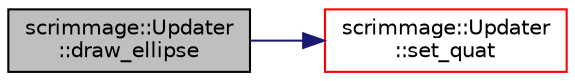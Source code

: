 digraph "scrimmage::Updater::draw_ellipse"
{
 // LATEX_PDF_SIZE
  edge [fontname="Helvetica",fontsize="10",labelfontname="Helvetica",labelfontsize="10"];
  node [fontname="Helvetica",fontsize="10",shape=record];
  rankdir="LR";
  Node1 [label="scrimmage::Updater\l::draw_ellipse",height=0.2,width=0.4,color="black", fillcolor="grey75", style="filled", fontcolor="black",tooltip=" "];
  Node1 -> Node2 [color="midnightblue",fontsize="10",style="solid",fontname="Helvetica"];
  Node2 [label="scrimmage::Updater\l::set_quat",height=0.2,width=0.4,color="red", fillcolor="white", style="filled",URL="$classscrimmage_1_1Updater.html#a2adb2ce6e987991388e5bae650e7547b",tooltip=" "];
}
